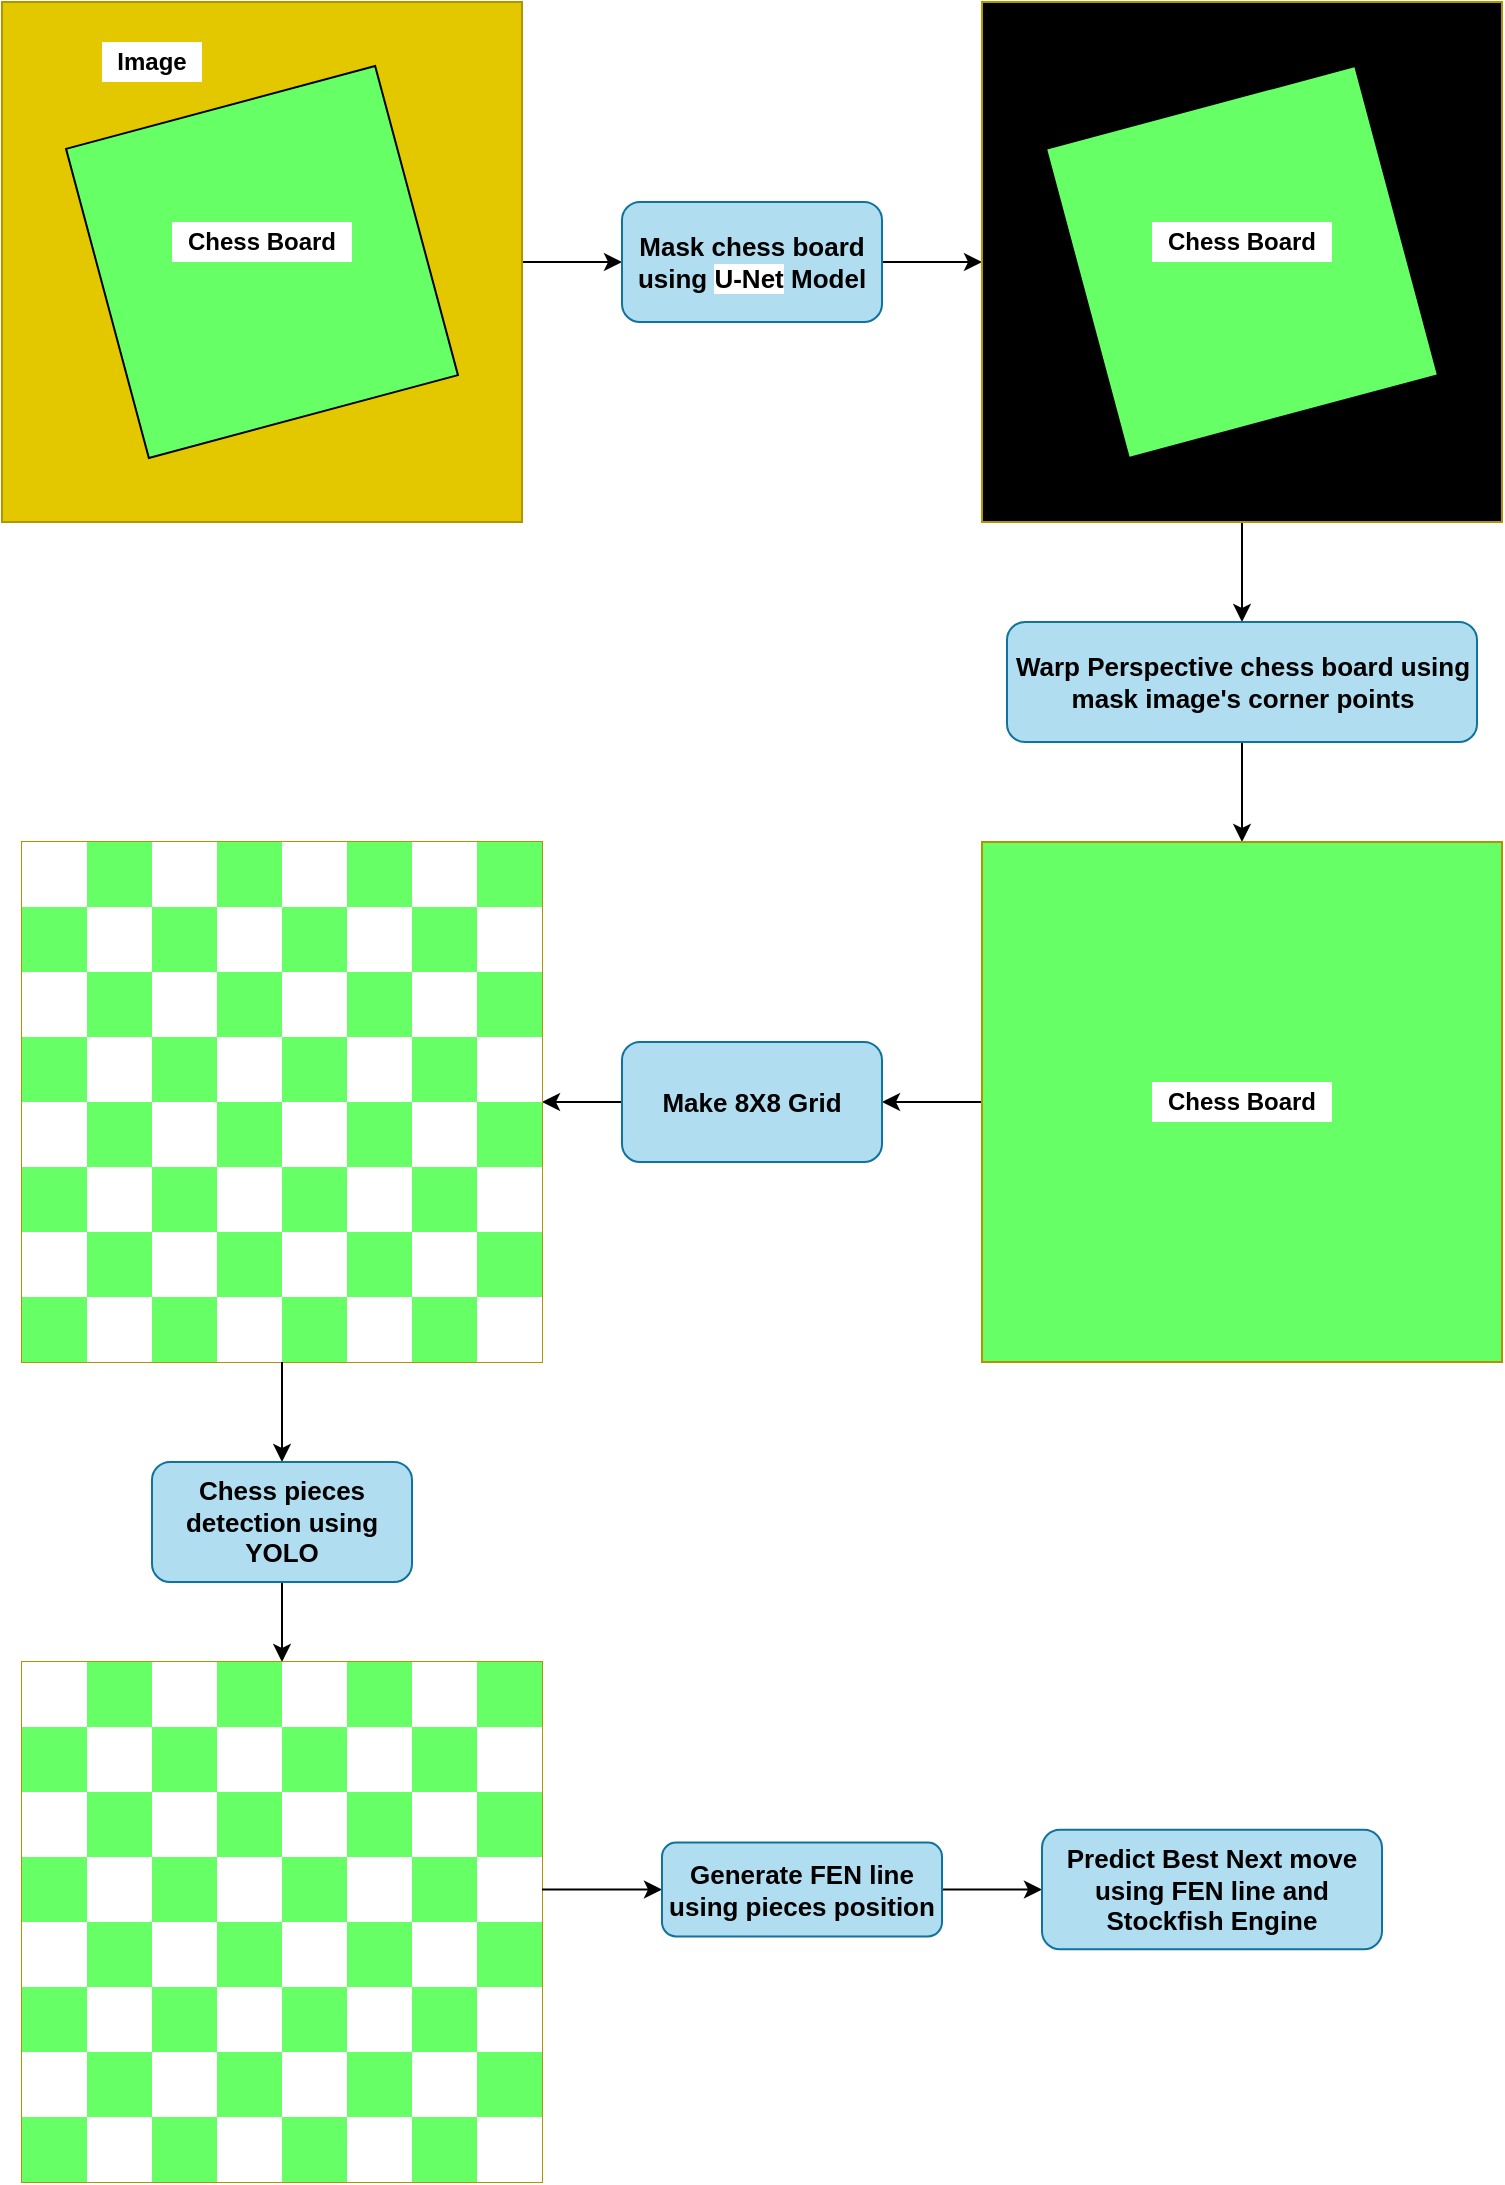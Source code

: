 <mxfile version="20.2.5" type="device"><diagram id="vQLHFHt6OvXOTMiEfM_Q" name="Page-1"><mxGraphModel dx="946" dy="1651" grid="1" gridSize="10" guides="1" tooltips="1" connect="1" arrows="1" fold="1" page="1" pageScale="1" pageWidth="827" pageHeight="1169" math="0" shadow="0"><root><mxCell id="0"/><mxCell id="1" parent="0"/><mxCell id="YW6d-PZxsv7HTU-mxucM-36" style="edgeStyle=orthogonalEdgeStyle;rounded=0;orthogonalLoop=1;jettySize=auto;html=1;exitX=1;exitY=0.5;exitDx=0;exitDy=0;entryX=0;entryY=0.5;entryDx=0;entryDy=0;" parent="1" source="YW6d-PZxsv7HTU-mxucM-2" target="YW6d-PZxsv7HTU-mxucM-35" edge="1"><mxGeometry relative="1" as="geometry"/></mxCell><mxCell id="YW6d-PZxsv7HTU-mxucM-2" value="" style="whiteSpace=wrap;html=1;aspect=fixed;fillColor=#e3c800;fontColor=#000000;strokeColor=#B09500;" parent="1" vertex="1"><mxGeometry x="130" y="-570" width="260" height="260" as="geometry"/></mxCell><mxCell id="YW6d-PZxsv7HTU-mxucM-32" value="" style="whiteSpace=wrap;html=1;aspect=fixed;rotation=-15;fillColor=#66FF66;" parent="1" vertex="1"><mxGeometry x="180" y="-520" width="160" height="160" as="geometry"/></mxCell><mxCell id="YW6d-PZxsv7HTU-mxucM-33" value="Image" style="text;html=1;strokeColor=none;fillColor=default;align=center;verticalAlign=middle;whiteSpace=wrap;rounded=0;fontStyle=1" parent="1" vertex="1"><mxGeometry x="180" y="-550" width="50" height="20" as="geometry"/></mxCell><mxCell id="YW6d-PZxsv7HTU-mxucM-34" value="Chess Board&lt;br&gt;" style="text;html=1;strokeColor=none;fillColor=default;align=center;verticalAlign=middle;whiteSpace=wrap;rounded=0;fontStyle=1" parent="1" vertex="1"><mxGeometry x="215" y="-460" width="90" height="20" as="geometry"/></mxCell><mxCell id="YW6d-PZxsv7HTU-mxucM-41" style="edgeStyle=orthogonalEdgeStyle;rounded=0;orthogonalLoop=1;jettySize=auto;html=1;exitX=1;exitY=0.5;exitDx=0;exitDy=0;entryX=0;entryY=0.5;entryDx=0;entryDy=0;fontSize=13;" parent="1" source="YW6d-PZxsv7HTU-mxucM-35" target="YW6d-PZxsv7HTU-mxucM-37" edge="1"><mxGeometry relative="1" as="geometry"/></mxCell><mxCell id="YW6d-PZxsv7HTU-mxucM-35" value="Mask chess board using &lt;span style=&quot;background-color: rgb(255, 255, 255);&quot;&gt;U-Net&lt;/span&gt; Model" style="rounded=1;whiteSpace=wrap;html=1;fillColor=#b1ddf0;strokeColor=#10739e;fontStyle=1;fontSize=13;" parent="1" vertex="1"><mxGeometry x="440" y="-470" width="130" height="60" as="geometry"/></mxCell><mxCell id="YW6d-PZxsv7HTU-mxucM-48" style="edgeStyle=orthogonalEdgeStyle;rounded=0;orthogonalLoop=1;jettySize=auto;html=1;exitX=0.5;exitY=1;exitDx=0;exitDy=0;entryX=0.5;entryY=0;entryDx=0;entryDy=0;fontSize=13;" parent="1" source="YW6d-PZxsv7HTU-mxucM-37" target="YW6d-PZxsv7HTU-mxucM-47" edge="1"><mxGeometry relative="1" as="geometry"/></mxCell><mxCell id="YW6d-PZxsv7HTU-mxucM-37" value="" style="whiteSpace=wrap;html=1;aspect=fixed;fillColor=#000000;fontColor=#000000;strokeColor=#B09500;" parent="1" vertex="1"><mxGeometry x="620" y="-570" width="260" height="260" as="geometry"/></mxCell><mxCell id="YW6d-PZxsv7HTU-mxucM-38" value="" style="whiteSpace=wrap;html=1;aspect=fixed;rotation=-15;fillColor=#66FF66;" parent="1" vertex="1"><mxGeometry x="670" y="-520" width="160" height="160" as="geometry"/></mxCell><mxCell id="YW6d-PZxsv7HTU-mxucM-40" value="Chess Board&lt;br&gt;" style="text;html=1;strokeColor=none;fillColor=default;align=center;verticalAlign=middle;whiteSpace=wrap;rounded=0;fontStyle=1" parent="1" vertex="1"><mxGeometry x="705" y="-460" width="90" height="20" as="geometry"/></mxCell><mxCell id="YW6d-PZxsv7HTU-mxucM-50" style="edgeStyle=orthogonalEdgeStyle;rounded=0;orthogonalLoop=1;jettySize=auto;html=1;exitX=0.5;exitY=1;exitDx=0;exitDy=0;entryX=0.5;entryY=0;entryDx=0;entryDy=0;fontSize=13;" parent="1" source="YW6d-PZxsv7HTU-mxucM-47" target="YW6d-PZxsv7HTU-mxucM-49" edge="1"><mxGeometry relative="1" as="geometry"/></mxCell><mxCell id="YW6d-PZxsv7HTU-mxucM-47" value="Warp Perspective chess board using mask image's corner points" style="rounded=1;whiteSpace=wrap;html=1;fillColor=#b1ddf0;strokeColor=#10739e;fontStyle=1;fontSize=13;" parent="1" vertex="1"><mxGeometry x="632.5" y="-260" width="235" height="60" as="geometry"/></mxCell><mxCell id="YW6d-PZxsv7HTU-mxucM-54" style="edgeStyle=orthogonalEdgeStyle;rounded=0;orthogonalLoop=1;jettySize=auto;html=1;exitX=0;exitY=0.5;exitDx=0;exitDy=0;entryX=1;entryY=0.5;entryDx=0;entryDy=0;fontSize=13;" parent="1" source="YW6d-PZxsv7HTU-mxucM-49" target="YW6d-PZxsv7HTU-mxucM-53" edge="1"><mxGeometry relative="1" as="geometry"/></mxCell><mxCell id="YW6d-PZxsv7HTU-mxucM-49" value="" style="whiteSpace=wrap;html=1;aspect=fixed;fillColor=#66FF66;fontColor=#000000;strokeColor=#B09500;" parent="1" vertex="1"><mxGeometry x="620" y="-150" width="260" height="260" as="geometry"/></mxCell><mxCell id="YW6d-PZxsv7HTU-mxucM-51" value="Chess Board&lt;br&gt;" style="text;html=1;strokeColor=none;fillColor=default;align=center;verticalAlign=middle;whiteSpace=wrap;rounded=0;fontStyle=1" parent="1" vertex="1"><mxGeometry x="705" y="-30" width="90" height="20" as="geometry"/></mxCell><mxCell id="YW6d-PZxsv7HTU-mxucM-57" style="edgeStyle=orthogonalEdgeStyle;rounded=0;orthogonalLoop=1;jettySize=auto;html=1;exitX=0;exitY=0.5;exitDx=0;exitDy=0;fontSize=13;" parent="1" source="YW6d-PZxsv7HTU-mxucM-53" target="YW6d-PZxsv7HTU-mxucM-55" edge="1"><mxGeometry relative="1" as="geometry"/></mxCell><mxCell id="YW6d-PZxsv7HTU-mxucM-53" value="Make 8X8 Grid" style="rounded=1;whiteSpace=wrap;html=1;fillColor=#b1ddf0;strokeColor=#10739e;fontStyle=1;fontSize=13;" parent="1" vertex="1"><mxGeometry x="440" y="-50" width="130" height="60" as="geometry"/></mxCell><mxCell id="YW6d-PZxsv7HTU-mxucM-55" value="" style="whiteSpace=wrap;html=1;aspect=fixed;fillColor=#66FF66;fontColor=#000000;strokeColor=#B09500;" parent="1" vertex="1"><mxGeometry x="140" y="-150" width="260" height="260" as="geometry"/></mxCell><mxCell id="YW6d-PZxsv7HTU-mxucM-64" value="" style="whiteSpace=wrap;html=1;aspect=fixed;fillColor=#FFFFFF;fontColor=#000000;strokeColor=none;" parent="1" vertex="1"><mxGeometry x="140" y="-150" width="32.5" height="32.5" as="geometry"/></mxCell><mxCell id="YW6d-PZxsv7HTU-mxucM-65" value="" style="whiteSpace=wrap;html=1;aspect=fixed;fillColor=#66FF66;fontColor=#000000;strokeColor=none;" parent="1" vertex="1"><mxGeometry x="172.5" y="-150" width="32.5" height="32.5" as="geometry"/></mxCell><mxCell id="YW6d-PZxsv7HTU-mxucM-66" value="" style="whiteSpace=wrap;html=1;aspect=fixed;fillColor=#FFFFFF;fontColor=#000000;strokeColor=none;" parent="1" vertex="1"><mxGeometry x="205" y="-150" width="32.5" height="32.5" as="geometry"/></mxCell><mxCell id="YW6d-PZxsv7HTU-mxucM-67" value="" style="whiteSpace=wrap;html=1;aspect=fixed;fillColor=#FFFFFF;fontColor=#000000;strokeColor=none;" parent="1" vertex="1"><mxGeometry x="270" y="-150" width="32.5" height="32.5" as="geometry"/></mxCell><mxCell id="YW6d-PZxsv7HTU-mxucM-68" value="" style="whiteSpace=wrap;html=1;aspect=fixed;fillColor=#66FF66;fontColor=#000000;strokeColor=none;" parent="1" vertex="1"><mxGeometry x="237.5" y="-150" width="32.5" height="32.5" as="geometry"/></mxCell><mxCell id="YW6d-PZxsv7HTU-mxucM-69" value="" style="whiteSpace=wrap;html=1;aspect=fixed;fillColor=#66FF66;fontColor=#000000;strokeColor=none;" parent="1" vertex="1"><mxGeometry x="302.5" y="-150" width="32.5" height="32.5" as="geometry"/></mxCell><mxCell id="YW6d-PZxsv7HTU-mxucM-70" value="" style="whiteSpace=wrap;html=1;aspect=fixed;fillColor=#FFFFFF;fontColor=#000000;strokeColor=none;" parent="1" vertex="1"><mxGeometry x="335" y="-150" width="32.5" height="32.5" as="geometry"/></mxCell><mxCell id="YW6d-PZxsv7HTU-mxucM-71" value="" style="whiteSpace=wrap;html=1;aspect=fixed;fillColor=#66FF66;fontColor=#000000;strokeColor=none;" parent="1" vertex="1"><mxGeometry x="367.5" y="-150" width="32.5" height="32.5" as="geometry"/></mxCell><mxCell id="YW6d-PZxsv7HTU-mxucM-136" value="" style="whiteSpace=wrap;html=1;aspect=fixed;fillColor=#66FF66;fontColor=#000000;strokeColor=none;" parent="1" vertex="1"><mxGeometry x="140" y="-117.5" width="32.5" height="32.5" as="geometry"/></mxCell><mxCell id="YW6d-PZxsv7HTU-mxucM-137" value="" style="whiteSpace=wrap;html=1;aspect=fixed;fillColor=#FFFFFF;fontColor=#000000;strokeColor=none;" parent="1" vertex="1"><mxGeometry x="172.5" y="-117.5" width="32.5" height="32.5" as="geometry"/></mxCell><mxCell id="YW6d-PZxsv7HTU-mxucM-138" value="" style="whiteSpace=wrap;html=1;aspect=fixed;fillColor=#66FF66;fontColor=#000000;strokeColor=none;" parent="1" vertex="1"><mxGeometry x="205" y="-117.5" width="32.5" height="32.5" as="geometry"/></mxCell><mxCell id="YW6d-PZxsv7HTU-mxucM-139" value="" style="whiteSpace=wrap;html=1;aspect=fixed;fillColor=#66FF66;fontColor=#000000;strokeColor=none;" parent="1" vertex="1"><mxGeometry x="270" y="-117.5" width="32.5" height="32.5" as="geometry"/></mxCell><mxCell id="YW6d-PZxsv7HTU-mxucM-140" value="" style="whiteSpace=wrap;html=1;aspect=fixed;fillColor=#FFFFFF;fontColor=#000000;strokeColor=none;" parent="1" vertex="1"><mxGeometry x="237.5" y="-117.5" width="32.5" height="32.5" as="geometry"/></mxCell><mxCell id="YW6d-PZxsv7HTU-mxucM-141" value="" style="whiteSpace=wrap;html=1;aspect=fixed;fillColor=#FFFFFF;fontColor=#000000;strokeColor=none;" parent="1" vertex="1"><mxGeometry x="302.5" y="-117.5" width="32.5" height="32.5" as="geometry"/></mxCell><mxCell id="YW6d-PZxsv7HTU-mxucM-142" value="" style="whiteSpace=wrap;html=1;aspect=fixed;fillColor=#66FF66;fontColor=#000000;strokeColor=none;" parent="1" vertex="1"><mxGeometry x="335" y="-117.5" width="32.5" height="32.5" as="geometry"/></mxCell><mxCell id="YW6d-PZxsv7HTU-mxucM-143" value="" style="whiteSpace=wrap;html=1;aspect=fixed;fillColor=#FFFFFF;fontColor=#000000;strokeColor=none;" parent="1" vertex="1"><mxGeometry x="367.5" y="-117.5" width="32.5" height="32.5" as="geometry"/></mxCell><mxCell id="YW6d-PZxsv7HTU-mxucM-144" value="" style="whiteSpace=wrap;html=1;aspect=fixed;fillColor=#FFFFFF;fontColor=#000000;strokeColor=none;" parent="1" vertex="1"><mxGeometry x="140" y="-85" width="32.5" height="32.5" as="geometry"/></mxCell><mxCell id="YW6d-PZxsv7HTU-mxucM-145" value="" style="whiteSpace=wrap;html=1;aspect=fixed;fillColor=#66FF66;fontColor=#000000;strokeColor=none;" parent="1" vertex="1"><mxGeometry x="172.5" y="-85" width="32.5" height="32.5" as="geometry"/></mxCell><mxCell id="YW6d-PZxsv7HTU-mxucM-146" value="" style="whiteSpace=wrap;html=1;aspect=fixed;fillColor=#FFFFFF;fontColor=#000000;strokeColor=none;" parent="1" vertex="1"><mxGeometry x="205" y="-85" width="32.5" height="32.5" as="geometry"/></mxCell><mxCell id="YW6d-PZxsv7HTU-mxucM-147" value="" style="whiteSpace=wrap;html=1;aspect=fixed;fillColor=#FFFFFF;fontColor=#000000;strokeColor=none;" parent="1" vertex="1"><mxGeometry x="270" y="-85" width="32.5" height="32.5" as="geometry"/></mxCell><mxCell id="YW6d-PZxsv7HTU-mxucM-148" value="" style="whiteSpace=wrap;html=1;aspect=fixed;fillColor=#66FF66;fontColor=#000000;strokeColor=none;" parent="1" vertex="1"><mxGeometry x="237.5" y="-85" width="32.5" height="32.5" as="geometry"/></mxCell><mxCell id="YW6d-PZxsv7HTU-mxucM-149" value="" style="whiteSpace=wrap;html=1;aspect=fixed;fillColor=#66FF66;fontColor=#000000;strokeColor=none;" parent="1" vertex="1"><mxGeometry x="302.5" y="-85" width="32.5" height="32.5" as="geometry"/></mxCell><mxCell id="YW6d-PZxsv7HTU-mxucM-150" value="" style="whiteSpace=wrap;html=1;aspect=fixed;fillColor=#FFFFFF;fontColor=#000000;strokeColor=none;" parent="1" vertex="1"><mxGeometry x="335" y="-85" width="32.5" height="32.5" as="geometry"/></mxCell><mxCell id="YW6d-PZxsv7HTU-mxucM-151" value="" style="whiteSpace=wrap;html=1;aspect=fixed;fillColor=#66FF66;fontColor=#000000;strokeColor=none;" parent="1" vertex="1"><mxGeometry x="367.5" y="-85" width="32.5" height="32.5" as="geometry"/></mxCell><mxCell id="YW6d-PZxsv7HTU-mxucM-152" value="" style="whiteSpace=wrap;html=1;aspect=fixed;fillColor=#66FF66;fontColor=#000000;strokeColor=none;" parent="1" vertex="1"><mxGeometry x="140" y="-52.5" width="32.5" height="32.5" as="geometry"/></mxCell><mxCell id="YW6d-PZxsv7HTU-mxucM-153" value="" style="whiteSpace=wrap;html=1;aspect=fixed;fillColor=#FFFFFF;fontColor=#000000;strokeColor=none;" parent="1" vertex="1"><mxGeometry x="172.5" y="-52.5" width="32.5" height="32.5" as="geometry"/></mxCell><mxCell id="YW6d-PZxsv7HTU-mxucM-154" value="" style="whiteSpace=wrap;html=1;aspect=fixed;fillColor=#66FF66;fontColor=#000000;strokeColor=none;" parent="1" vertex="1"><mxGeometry x="205" y="-52.5" width="32.5" height="32.5" as="geometry"/></mxCell><mxCell id="YW6d-PZxsv7HTU-mxucM-155" value="" style="whiteSpace=wrap;html=1;aspect=fixed;fillColor=#66FF66;fontColor=#000000;strokeColor=none;" parent="1" vertex="1"><mxGeometry x="270" y="-52.5" width="32.5" height="32.5" as="geometry"/></mxCell><mxCell id="YW6d-PZxsv7HTU-mxucM-156" value="" style="whiteSpace=wrap;html=1;aspect=fixed;fillColor=#FFFFFF;fontColor=#000000;strokeColor=none;" parent="1" vertex="1"><mxGeometry x="237.5" y="-52.5" width="32.5" height="32.5" as="geometry"/></mxCell><mxCell id="YW6d-PZxsv7HTU-mxucM-157" value="" style="whiteSpace=wrap;html=1;aspect=fixed;fillColor=#FFFFFF;fontColor=#000000;strokeColor=none;" parent="1" vertex="1"><mxGeometry x="302.5" y="-52.5" width="32.5" height="32.5" as="geometry"/></mxCell><mxCell id="YW6d-PZxsv7HTU-mxucM-158" value="" style="whiteSpace=wrap;html=1;aspect=fixed;fillColor=#66FF66;fontColor=#000000;strokeColor=none;" parent="1" vertex="1"><mxGeometry x="335" y="-52.5" width="32.5" height="32.5" as="geometry"/></mxCell><mxCell id="YW6d-PZxsv7HTU-mxucM-159" value="" style="whiteSpace=wrap;html=1;aspect=fixed;fillColor=#FFFFFF;fontColor=#000000;strokeColor=none;" parent="1" vertex="1"><mxGeometry x="367.5" y="-52.5" width="32.5" height="32.5" as="geometry"/></mxCell><mxCell id="YW6d-PZxsv7HTU-mxucM-160" value="" style="whiteSpace=wrap;html=1;aspect=fixed;fillColor=#FFFFFF;fontColor=#000000;strokeColor=none;" parent="1" vertex="1"><mxGeometry x="140" y="-20" width="32.5" height="32.5" as="geometry"/></mxCell><mxCell id="YW6d-PZxsv7HTU-mxucM-161" value="" style="whiteSpace=wrap;html=1;aspect=fixed;fillColor=#66FF66;fontColor=#000000;strokeColor=none;" parent="1" vertex="1"><mxGeometry x="172.5" y="-20" width="32.5" height="32.5" as="geometry"/></mxCell><mxCell id="YW6d-PZxsv7HTU-mxucM-162" value="" style="whiteSpace=wrap;html=1;aspect=fixed;fillColor=#FFFFFF;fontColor=#000000;strokeColor=none;" parent="1" vertex="1"><mxGeometry x="205" y="-20" width="32.5" height="32.5" as="geometry"/></mxCell><mxCell id="YW6d-PZxsv7HTU-mxucM-163" value="" style="whiteSpace=wrap;html=1;aspect=fixed;fillColor=#FFFFFF;fontColor=#000000;strokeColor=none;" parent="1" vertex="1"><mxGeometry x="270" y="-20" width="32.5" height="32.5" as="geometry"/></mxCell><mxCell id="YW6d-PZxsv7HTU-mxucM-164" value="" style="whiteSpace=wrap;html=1;aspect=fixed;fillColor=#66FF66;fontColor=#000000;strokeColor=none;" parent="1" vertex="1"><mxGeometry x="237.5" y="-20" width="32.5" height="32.5" as="geometry"/></mxCell><mxCell id="YW6d-PZxsv7HTU-mxucM-165" value="" style="whiteSpace=wrap;html=1;aspect=fixed;fillColor=#66FF66;fontColor=#000000;strokeColor=none;" parent="1" vertex="1"><mxGeometry x="302.5" y="-20" width="32.5" height="32.5" as="geometry"/></mxCell><mxCell id="YW6d-PZxsv7HTU-mxucM-166" value="" style="whiteSpace=wrap;html=1;aspect=fixed;fillColor=#FFFFFF;fontColor=#000000;strokeColor=none;" parent="1" vertex="1"><mxGeometry x="335" y="-20" width="32.5" height="32.5" as="geometry"/></mxCell><mxCell id="YW6d-PZxsv7HTU-mxucM-167" value="" style="whiteSpace=wrap;html=1;aspect=fixed;fillColor=#66FF66;fontColor=#000000;strokeColor=none;" parent="1" vertex="1"><mxGeometry x="367.5" y="-20" width="32.5" height="32.5" as="geometry"/></mxCell><mxCell id="YW6d-PZxsv7HTU-mxucM-168" value="" style="whiteSpace=wrap;html=1;aspect=fixed;fillColor=#66FF66;fontColor=#000000;strokeColor=none;" parent="1" vertex="1"><mxGeometry x="140" y="12.5" width="32.5" height="32.5" as="geometry"/></mxCell><mxCell id="YW6d-PZxsv7HTU-mxucM-169" value="" style="whiteSpace=wrap;html=1;aspect=fixed;fillColor=#FFFFFF;fontColor=#000000;strokeColor=none;" parent="1" vertex="1"><mxGeometry x="172.5" y="12.5" width="32.5" height="32.5" as="geometry"/></mxCell><mxCell id="YW6d-PZxsv7HTU-mxucM-170" value="" style="whiteSpace=wrap;html=1;aspect=fixed;fillColor=#66FF66;fontColor=#000000;strokeColor=none;" parent="1" vertex="1"><mxGeometry x="205" y="12.5" width="32.5" height="32.5" as="geometry"/></mxCell><mxCell id="YW6d-PZxsv7HTU-mxucM-171" value="" style="whiteSpace=wrap;html=1;aspect=fixed;fillColor=#66FF66;fontColor=#000000;strokeColor=none;" parent="1" vertex="1"><mxGeometry x="270" y="12.5" width="32.5" height="32.5" as="geometry"/></mxCell><mxCell id="YW6d-PZxsv7HTU-mxucM-172" value="" style="whiteSpace=wrap;html=1;aspect=fixed;fillColor=#FFFFFF;fontColor=#000000;strokeColor=none;" parent="1" vertex="1"><mxGeometry x="237.5" y="12.5" width="32.5" height="32.5" as="geometry"/></mxCell><mxCell id="YW6d-PZxsv7HTU-mxucM-173" value="" style="whiteSpace=wrap;html=1;aspect=fixed;fillColor=#FFFFFF;fontColor=#000000;strokeColor=none;" parent="1" vertex="1"><mxGeometry x="302.5" y="12.5" width="32.5" height="32.5" as="geometry"/></mxCell><mxCell id="YW6d-PZxsv7HTU-mxucM-174" value="" style="whiteSpace=wrap;html=1;aspect=fixed;fillColor=#66FF66;fontColor=#000000;strokeColor=none;" parent="1" vertex="1"><mxGeometry x="335" y="12.5" width="32.5" height="32.5" as="geometry"/></mxCell><mxCell id="YW6d-PZxsv7HTU-mxucM-175" value="" style="whiteSpace=wrap;html=1;aspect=fixed;fillColor=#FFFFFF;fontColor=#000000;strokeColor=none;" parent="1" vertex="1"><mxGeometry x="367.5" y="12.5" width="32.5" height="32.5" as="geometry"/></mxCell><mxCell id="YW6d-PZxsv7HTU-mxucM-176" value="" style="whiteSpace=wrap;html=1;aspect=fixed;fillColor=#FFFFFF;fontColor=#000000;strokeColor=none;" parent="1" vertex="1"><mxGeometry x="140" y="45" width="32.5" height="32.5" as="geometry"/></mxCell><mxCell id="YW6d-PZxsv7HTU-mxucM-177" value="" style="whiteSpace=wrap;html=1;aspect=fixed;fillColor=#66FF66;fontColor=#000000;strokeColor=none;" parent="1" vertex="1"><mxGeometry x="172.5" y="45" width="32.5" height="32.5" as="geometry"/></mxCell><mxCell id="YW6d-PZxsv7HTU-mxucM-178" value="" style="whiteSpace=wrap;html=1;aspect=fixed;fillColor=#FFFFFF;fontColor=#000000;strokeColor=none;" parent="1" vertex="1"><mxGeometry x="205" y="45" width="32.5" height="32.5" as="geometry"/></mxCell><mxCell id="YW6d-PZxsv7HTU-mxucM-179" value="" style="whiteSpace=wrap;html=1;aspect=fixed;fillColor=#FFFFFF;fontColor=#000000;strokeColor=none;" parent="1" vertex="1"><mxGeometry x="270" y="45" width="32.5" height="32.5" as="geometry"/></mxCell><mxCell id="YW6d-PZxsv7HTU-mxucM-180" value="" style="whiteSpace=wrap;html=1;aspect=fixed;fillColor=#66FF66;fontColor=#000000;strokeColor=none;" parent="1" vertex="1"><mxGeometry x="237.5" y="45" width="32.5" height="32.5" as="geometry"/></mxCell><mxCell id="YW6d-PZxsv7HTU-mxucM-181" value="" style="whiteSpace=wrap;html=1;aspect=fixed;fillColor=#66FF66;fontColor=#000000;strokeColor=none;" parent="1" vertex="1"><mxGeometry x="302.5" y="45" width="32.5" height="32.5" as="geometry"/></mxCell><mxCell id="YW6d-PZxsv7HTU-mxucM-182" value="" style="whiteSpace=wrap;html=1;aspect=fixed;fillColor=#FFFFFF;fontColor=#000000;strokeColor=none;" parent="1" vertex="1"><mxGeometry x="335" y="45" width="32.5" height="32.5" as="geometry"/></mxCell><mxCell id="YW6d-PZxsv7HTU-mxucM-183" value="" style="whiteSpace=wrap;html=1;aspect=fixed;fillColor=#66FF66;fontColor=#000000;strokeColor=none;" parent="1" vertex="1"><mxGeometry x="367.5" y="45" width="32.5" height="32.5" as="geometry"/></mxCell><mxCell id="YW6d-PZxsv7HTU-mxucM-184" value="" style="whiteSpace=wrap;html=1;aspect=fixed;fillColor=#66FF66;fontColor=#000000;strokeColor=none;" parent="1" vertex="1"><mxGeometry x="140" y="77.5" width="32.5" height="32.5" as="geometry"/></mxCell><mxCell id="YW6d-PZxsv7HTU-mxucM-185" value="" style="whiteSpace=wrap;html=1;aspect=fixed;fillColor=#FFFFFF;fontColor=#000000;strokeColor=none;" parent="1" vertex="1"><mxGeometry x="172.5" y="77.5" width="32.5" height="32.5" as="geometry"/></mxCell><mxCell id="YW6d-PZxsv7HTU-mxucM-186" value="" style="whiteSpace=wrap;html=1;aspect=fixed;fillColor=#66FF66;fontColor=#000000;strokeColor=none;" parent="1" vertex="1"><mxGeometry x="205" y="77.5" width="32.5" height="32.5" as="geometry"/></mxCell><mxCell id="YW6d-PZxsv7HTU-mxucM-187" value="" style="whiteSpace=wrap;html=1;aspect=fixed;fillColor=#66FF66;fontColor=#000000;strokeColor=none;" parent="1" vertex="1"><mxGeometry x="270" y="77.5" width="32.5" height="32.5" as="geometry"/></mxCell><mxCell id="YW6d-PZxsv7HTU-mxucM-194" style="edgeStyle=orthogonalEdgeStyle;rounded=0;orthogonalLoop=1;jettySize=auto;html=1;exitX=1;exitY=1;exitDx=0;exitDy=0;entryX=0.5;entryY=0;entryDx=0;entryDy=0;fontSize=13;" parent="1" source="YW6d-PZxsv7HTU-mxucM-188" target="YW6d-PZxsv7HTU-mxucM-192" edge="1"><mxGeometry relative="1" as="geometry"/></mxCell><mxCell id="YW6d-PZxsv7HTU-mxucM-188" value="" style="whiteSpace=wrap;html=1;aspect=fixed;fillColor=#FFFFFF;fontColor=#000000;strokeColor=none;" parent="1" vertex="1"><mxGeometry x="237.5" y="77.5" width="32.5" height="32.5" as="geometry"/></mxCell><mxCell id="YW6d-PZxsv7HTU-mxucM-189" value="" style="whiteSpace=wrap;html=1;aspect=fixed;fillColor=#FFFFFF;fontColor=#000000;strokeColor=none;" parent="1" vertex="1"><mxGeometry x="302.5" y="77.5" width="32.5" height="32.5" as="geometry"/></mxCell><mxCell id="YW6d-PZxsv7HTU-mxucM-190" value="" style="whiteSpace=wrap;html=1;aspect=fixed;fillColor=#66FF66;fontColor=#000000;strokeColor=none;" parent="1" vertex="1"><mxGeometry x="335" y="77.5" width="32.5" height="32.5" as="geometry"/></mxCell><mxCell id="YW6d-PZxsv7HTU-mxucM-191" value="" style="whiteSpace=wrap;html=1;aspect=fixed;fillColor=#FFFFFF;fontColor=#000000;strokeColor=none;" parent="1" vertex="1"><mxGeometry x="367.5" y="77.5" width="32.5" height="32.5" as="geometry"/></mxCell><mxCell id="YW6d-PZxsv7HTU-mxucM-260" style="edgeStyle=orthogonalEdgeStyle;rounded=0;orthogonalLoop=1;jettySize=auto;html=1;exitX=0.5;exitY=1;exitDx=0;exitDy=0;entryX=1;entryY=0;entryDx=0;entryDy=0;fontSize=13;" parent="1" source="YW6d-PZxsv7HTU-mxucM-192" target="YW6d-PZxsv7HTU-mxucM-200" edge="1"><mxGeometry relative="1" as="geometry"/></mxCell><mxCell id="YW6d-PZxsv7HTU-mxucM-192" value="Chess pieces detection using YOLO" style="rounded=1;whiteSpace=wrap;html=1;fillColor=#b1ddf0;strokeColor=#10739e;fontStyle=1;fontSize=13;" parent="1" vertex="1"><mxGeometry x="205" y="160" width="130" height="60" as="geometry"/></mxCell><mxCell id="YW6d-PZxsv7HTU-mxucM-195" value="" style="whiteSpace=wrap;html=1;aspect=fixed;fillColor=#66FF66;fontColor=#000000;strokeColor=#B09500;" parent="1" vertex="1"><mxGeometry x="140" y="260" width="260" height="260" as="geometry"/></mxCell><mxCell id="YW6d-PZxsv7HTU-mxucM-196" value="" style="whiteSpace=wrap;html=1;aspect=fixed;fillColor=#FFFFFF;fontColor=#000000;strokeColor=none;" parent="1" vertex="1"><mxGeometry x="140" y="260" width="32.5" height="32.5" as="geometry"/></mxCell><mxCell id="YW6d-PZxsv7HTU-mxucM-197" value="" style="whiteSpace=wrap;html=1;aspect=fixed;fillColor=#66FF66;fontColor=#000000;strokeColor=none;" parent="1" vertex="1"><mxGeometry x="172.5" y="260" width="32.5" height="32.5" as="geometry"/></mxCell><mxCell id="YW6d-PZxsv7HTU-mxucM-198" value="" style="whiteSpace=wrap;html=1;aspect=fixed;fillColor=#FFFFFF;fontColor=#000000;strokeColor=none;" parent="1" vertex="1"><mxGeometry x="205" y="260" width="32.5" height="32.5" as="geometry"/></mxCell><mxCell id="YW6d-PZxsv7HTU-mxucM-199" value="" style="whiteSpace=wrap;html=1;aspect=fixed;fillColor=#FFFFFF;fontColor=#000000;strokeColor=none;" parent="1" vertex="1"><mxGeometry x="270" y="260" width="32.5" height="32.5" as="geometry"/></mxCell><mxCell id="YW6d-PZxsv7HTU-mxucM-200" value="" style="whiteSpace=wrap;html=1;aspect=fixed;fillColor=#66FF66;fontColor=#000000;strokeColor=none;" parent="1" vertex="1"><mxGeometry x="237.5" y="260" width="32.5" height="32.5" as="geometry"/></mxCell><mxCell id="YW6d-PZxsv7HTU-mxucM-201" value="" style="whiteSpace=wrap;html=1;aspect=fixed;fillColor=#66FF66;fontColor=#000000;strokeColor=none;" parent="1" vertex="1"><mxGeometry x="302.5" y="260" width="32.5" height="32.5" as="geometry"/></mxCell><mxCell id="YW6d-PZxsv7HTU-mxucM-202" value="" style="whiteSpace=wrap;html=1;aspect=fixed;fillColor=#FFFFFF;fontColor=#000000;strokeColor=none;" parent="1" vertex="1"><mxGeometry x="335" y="260" width="32.5" height="32.5" as="geometry"/></mxCell><mxCell id="YW6d-PZxsv7HTU-mxucM-203" value="" style="whiteSpace=wrap;html=1;aspect=fixed;fillColor=#66FF66;fontColor=#000000;strokeColor=none;" parent="1" vertex="1"><mxGeometry x="367.5" y="260" width="32.5" height="32.5" as="geometry"/></mxCell><mxCell id="YW6d-PZxsv7HTU-mxucM-204" value="" style="whiteSpace=wrap;html=1;aspect=fixed;fillColor=#66FF66;fontColor=#000000;strokeColor=none;" parent="1" vertex="1"><mxGeometry x="140" y="292.5" width="32.5" height="32.5" as="geometry"/></mxCell><mxCell id="YW6d-PZxsv7HTU-mxucM-205" value="" style="whiteSpace=wrap;html=1;aspect=fixed;fillColor=#FFFFFF;fontColor=#000000;strokeColor=none;" parent="1" vertex="1"><mxGeometry x="172.5" y="292.5" width="32.5" height="32.5" as="geometry"/></mxCell><mxCell id="YW6d-PZxsv7HTU-mxucM-206" value="" style="whiteSpace=wrap;html=1;aspect=fixed;fillColor=#66FF66;fontColor=#000000;strokeColor=none;" parent="1" vertex="1"><mxGeometry x="205" y="292.5" width="32.5" height="32.5" as="geometry"/></mxCell><mxCell id="YW6d-PZxsv7HTU-mxucM-207" value="" style="whiteSpace=wrap;html=1;aspect=fixed;fillColor=#66FF66;fontColor=#000000;strokeColor=none;" parent="1" vertex="1"><mxGeometry x="270" y="292.5" width="32.5" height="32.5" as="geometry"/></mxCell><mxCell id="YW6d-PZxsv7HTU-mxucM-208" value="" style="whiteSpace=wrap;html=1;aspect=fixed;fillColor=#FFFFFF;fontColor=#000000;strokeColor=none;" parent="1" vertex="1"><mxGeometry x="237.5" y="292.5" width="32.5" height="32.5" as="geometry"/></mxCell><mxCell id="YW6d-PZxsv7HTU-mxucM-209" value="" style="whiteSpace=wrap;html=1;aspect=fixed;fillColor=#FFFFFF;fontColor=#000000;strokeColor=none;" parent="1" vertex="1"><mxGeometry x="302.5" y="292.5" width="32.5" height="32.5" as="geometry"/></mxCell><mxCell id="YW6d-PZxsv7HTU-mxucM-210" value="" style="whiteSpace=wrap;html=1;aspect=fixed;fillColor=#66FF66;fontColor=#000000;strokeColor=none;" parent="1" vertex="1"><mxGeometry x="335" y="292.5" width="32.5" height="32.5" as="geometry"/></mxCell><mxCell id="YW6d-PZxsv7HTU-mxucM-211" value="" style="whiteSpace=wrap;html=1;aspect=fixed;fillColor=#FFFFFF;fontColor=#000000;strokeColor=none;" parent="1" vertex="1"><mxGeometry x="367.5" y="292.5" width="32.5" height="32.5" as="geometry"/></mxCell><mxCell id="YW6d-PZxsv7HTU-mxucM-212" value="" style="whiteSpace=wrap;html=1;aspect=fixed;fillColor=#FFFFFF;fontColor=#000000;strokeColor=none;" parent="1" vertex="1"><mxGeometry x="140" y="325" width="32.5" height="32.5" as="geometry"/></mxCell><mxCell id="YW6d-PZxsv7HTU-mxucM-213" value="" style="whiteSpace=wrap;html=1;aspect=fixed;fillColor=#66FF66;fontColor=#000000;strokeColor=none;" parent="1" vertex="1"><mxGeometry x="172.5" y="325" width="32.5" height="32.5" as="geometry"/></mxCell><mxCell id="YW6d-PZxsv7HTU-mxucM-214" value="" style="whiteSpace=wrap;html=1;aspect=fixed;fillColor=#FFFFFF;fontColor=#000000;strokeColor=none;" parent="1" vertex="1"><mxGeometry x="205" y="325" width="32.5" height="32.5" as="geometry"/></mxCell><mxCell id="YW6d-PZxsv7HTU-mxucM-215" value="" style="whiteSpace=wrap;html=1;aspect=fixed;fillColor=#FFFFFF;fontColor=#000000;strokeColor=none;" parent="1" vertex="1"><mxGeometry x="270" y="325" width="32.5" height="32.5" as="geometry"/></mxCell><mxCell id="YW6d-PZxsv7HTU-mxucM-216" value="" style="whiteSpace=wrap;html=1;aspect=fixed;fillColor=#66FF66;fontColor=#000000;strokeColor=none;" parent="1" vertex="1"><mxGeometry x="237.5" y="325" width="32.5" height="32.5" as="geometry"/></mxCell><mxCell id="YW6d-PZxsv7HTU-mxucM-217" value="" style="whiteSpace=wrap;html=1;aspect=fixed;fillColor=#66FF66;fontColor=#000000;strokeColor=none;" parent="1" vertex="1"><mxGeometry x="302.5" y="325" width="32.5" height="32.5" as="geometry"/></mxCell><mxCell id="YW6d-PZxsv7HTU-mxucM-218" value="" style="whiteSpace=wrap;html=1;aspect=fixed;fillColor=#FFFFFF;fontColor=#000000;strokeColor=none;" parent="1" vertex="1"><mxGeometry x="335" y="325" width="32.5" height="32.5" as="geometry"/></mxCell><mxCell id="YW6d-PZxsv7HTU-mxucM-219" value="" style="whiteSpace=wrap;html=1;aspect=fixed;fillColor=#66FF66;fontColor=#000000;strokeColor=none;" parent="1" vertex="1"><mxGeometry x="367.5" y="325" width="32.5" height="32.5" as="geometry"/></mxCell><mxCell id="YW6d-PZxsv7HTU-mxucM-220" value="" style="whiteSpace=wrap;html=1;aspect=fixed;fillColor=#66FF66;fontColor=#000000;strokeColor=none;" parent="1" vertex="1"><mxGeometry x="140" y="357.5" width="32.5" height="32.5" as="geometry"/></mxCell><mxCell id="YW6d-PZxsv7HTU-mxucM-221" value="" style="whiteSpace=wrap;html=1;aspect=fixed;fillColor=#FFFFFF;fontColor=#000000;strokeColor=none;" parent="1" vertex="1"><mxGeometry x="172.5" y="357.5" width="32.5" height="32.5" as="geometry"/></mxCell><mxCell id="YW6d-PZxsv7HTU-mxucM-222" value="" style="whiteSpace=wrap;html=1;aspect=fixed;fillColor=#66FF66;fontColor=#000000;strokeColor=none;" parent="1" vertex="1"><mxGeometry x="205" y="357.5" width="32.5" height="32.5" as="geometry"/></mxCell><mxCell id="YW6d-PZxsv7HTU-mxucM-223" value="" style="whiteSpace=wrap;html=1;aspect=fixed;fillColor=#66FF66;fontColor=#000000;strokeColor=none;" parent="1" vertex="1"><mxGeometry x="270" y="357.5" width="32.5" height="32.5" as="geometry"/></mxCell><mxCell id="YW6d-PZxsv7HTU-mxucM-224" value="" style="whiteSpace=wrap;html=1;aspect=fixed;fillColor=#FFFFFF;fontColor=#000000;strokeColor=none;" parent="1" vertex="1"><mxGeometry x="237.5" y="357.5" width="32.5" height="32.5" as="geometry"/></mxCell><mxCell id="YW6d-PZxsv7HTU-mxucM-225" value="" style="whiteSpace=wrap;html=1;aspect=fixed;fillColor=#FFFFFF;fontColor=#000000;strokeColor=none;" parent="1" vertex="1"><mxGeometry x="302.5" y="357.5" width="32.5" height="32.5" as="geometry"/></mxCell><mxCell id="YW6d-PZxsv7HTU-mxucM-226" value="" style="whiteSpace=wrap;html=1;aspect=fixed;fillColor=#66FF66;fontColor=#000000;strokeColor=none;" parent="1" vertex="1"><mxGeometry x="335" y="357.5" width="32.5" height="32.5" as="geometry"/></mxCell><mxCell id="YW6d-PZxsv7HTU-mxucM-304" style="edgeStyle=orthogonalEdgeStyle;rounded=0;orthogonalLoop=1;jettySize=auto;html=1;exitX=1;exitY=0.5;exitDx=0;exitDy=0;entryX=0;entryY=0.5;entryDx=0;entryDy=0;fontSize=13;fontColor=#FFFFFF;" parent="1" source="YW6d-PZxsv7HTU-mxucM-227" target="YW6d-PZxsv7HTU-mxucM-296" edge="1"><mxGeometry relative="1" as="geometry"/></mxCell><mxCell id="YW6d-PZxsv7HTU-mxucM-227" value="" style="whiteSpace=wrap;html=1;aspect=fixed;fillColor=#FFFFFF;fontColor=#000000;strokeColor=none;" parent="1" vertex="1"><mxGeometry x="367.5" y="357.5" width="32.5" height="32.5" as="geometry"/></mxCell><mxCell id="YW6d-PZxsv7HTU-mxucM-228" value="" style="whiteSpace=wrap;html=1;aspect=fixed;fillColor=#FFFFFF;fontColor=#000000;strokeColor=none;" parent="1" vertex="1"><mxGeometry x="140" y="390" width="32.5" height="32.5" as="geometry"/></mxCell><mxCell id="YW6d-PZxsv7HTU-mxucM-229" value="" style="whiteSpace=wrap;html=1;aspect=fixed;fillColor=#66FF66;fontColor=#000000;strokeColor=none;" parent="1" vertex="1"><mxGeometry x="172.5" y="390" width="32.5" height="32.5" as="geometry"/></mxCell><mxCell id="YW6d-PZxsv7HTU-mxucM-230" value="" style="whiteSpace=wrap;html=1;aspect=fixed;fillColor=#FFFFFF;fontColor=#000000;strokeColor=none;" parent="1" vertex="1"><mxGeometry x="205" y="390" width="32.5" height="32.5" as="geometry"/></mxCell><mxCell id="YW6d-PZxsv7HTU-mxucM-231" value="" style="whiteSpace=wrap;html=1;aspect=fixed;fillColor=#FFFFFF;fontColor=#000000;strokeColor=none;" parent="1" vertex="1"><mxGeometry x="270" y="390" width="32.5" height="32.5" as="geometry"/></mxCell><mxCell id="YW6d-PZxsv7HTU-mxucM-232" value="" style="whiteSpace=wrap;html=1;aspect=fixed;fillColor=#66FF66;fontColor=#000000;strokeColor=none;" parent="1" vertex="1"><mxGeometry x="237.5" y="390" width="32.5" height="32.5" as="geometry"/></mxCell><mxCell id="YW6d-PZxsv7HTU-mxucM-233" value="" style="whiteSpace=wrap;html=1;aspect=fixed;fillColor=#66FF66;fontColor=#000000;strokeColor=none;" parent="1" vertex="1"><mxGeometry x="302.5" y="390" width="32.5" height="32.5" as="geometry"/></mxCell><mxCell id="YW6d-PZxsv7HTU-mxucM-234" value="" style="whiteSpace=wrap;html=1;aspect=fixed;fillColor=#FFFFFF;fontColor=#000000;strokeColor=none;" parent="1" vertex="1"><mxGeometry x="335" y="390" width="32.5" height="32.5" as="geometry"/></mxCell><mxCell id="YW6d-PZxsv7HTU-mxucM-235" value="" style="whiteSpace=wrap;html=1;aspect=fixed;fillColor=#66FF66;fontColor=#000000;strokeColor=none;" parent="1" vertex="1"><mxGeometry x="367.5" y="390" width="32.5" height="32.5" as="geometry"/></mxCell><mxCell id="YW6d-PZxsv7HTU-mxucM-236" value="" style="whiteSpace=wrap;html=1;aspect=fixed;fillColor=#66FF66;fontColor=#000000;strokeColor=none;" parent="1" vertex="1"><mxGeometry x="140" y="422.5" width="32.5" height="32.5" as="geometry"/></mxCell><mxCell id="YW6d-PZxsv7HTU-mxucM-237" value="" style="whiteSpace=wrap;html=1;aspect=fixed;fillColor=#FFFFFF;fontColor=#000000;strokeColor=none;" parent="1" vertex="1"><mxGeometry x="172.5" y="422.5" width="32.5" height="32.5" as="geometry"/></mxCell><mxCell id="YW6d-PZxsv7HTU-mxucM-238" value="" style="whiteSpace=wrap;html=1;aspect=fixed;fillColor=#66FF66;fontColor=#000000;strokeColor=none;" parent="1" vertex="1"><mxGeometry x="205" y="422.5" width="32.5" height="32.5" as="geometry"/></mxCell><mxCell id="YW6d-PZxsv7HTU-mxucM-239" value="" style="whiteSpace=wrap;html=1;aspect=fixed;fillColor=#66FF66;fontColor=#000000;strokeColor=none;" parent="1" vertex="1"><mxGeometry x="270" y="422.5" width="32.5" height="32.5" as="geometry"/></mxCell><mxCell id="YW6d-PZxsv7HTU-mxucM-240" value="" style="whiteSpace=wrap;html=1;aspect=fixed;fillColor=#FFFFFF;fontColor=#000000;strokeColor=none;" parent="1" vertex="1"><mxGeometry x="237.5" y="422.5" width="32.5" height="32.5" as="geometry"/></mxCell><mxCell id="YW6d-PZxsv7HTU-mxucM-241" value="" style="whiteSpace=wrap;html=1;aspect=fixed;fillColor=#FFFFFF;fontColor=#000000;strokeColor=none;" parent="1" vertex="1"><mxGeometry x="302.5" y="422.5" width="32.5" height="32.5" as="geometry"/></mxCell><mxCell id="YW6d-PZxsv7HTU-mxucM-242" value="" style="whiteSpace=wrap;html=1;aspect=fixed;fillColor=#66FF66;fontColor=#000000;strokeColor=none;" parent="1" vertex="1"><mxGeometry x="335" y="422.5" width="32.5" height="32.5" as="geometry"/></mxCell><mxCell id="YW6d-PZxsv7HTU-mxucM-243" value="" style="whiteSpace=wrap;html=1;aspect=fixed;fillColor=#FFFFFF;fontColor=#000000;strokeColor=none;" parent="1" vertex="1"><mxGeometry x="367.5" y="422.5" width="32.5" height="32.5" as="geometry"/></mxCell><mxCell id="YW6d-PZxsv7HTU-mxucM-244" value="" style="whiteSpace=wrap;html=1;aspect=fixed;fillColor=#FFFFFF;fontColor=#000000;strokeColor=none;" parent="1" vertex="1"><mxGeometry x="140" y="455" width="32.5" height="32.5" as="geometry"/></mxCell><mxCell id="YW6d-PZxsv7HTU-mxucM-245" value="" style="whiteSpace=wrap;html=1;aspect=fixed;fillColor=#66FF66;fontColor=#000000;strokeColor=none;" parent="1" vertex="1"><mxGeometry x="172.5" y="455" width="32.5" height="32.5" as="geometry"/></mxCell><mxCell id="YW6d-PZxsv7HTU-mxucM-246" value="" style="whiteSpace=wrap;html=1;aspect=fixed;fillColor=#FFFFFF;fontColor=#000000;strokeColor=none;" parent="1" vertex="1"><mxGeometry x="205" y="455" width="32.5" height="32.5" as="geometry"/></mxCell><mxCell id="YW6d-PZxsv7HTU-mxucM-247" value="" style="whiteSpace=wrap;html=1;aspect=fixed;fillColor=#FFFFFF;fontColor=#000000;strokeColor=none;" parent="1" vertex="1"><mxGeometry x="270" y="455" width="32.5" height="32.5" as="geometry"/></mxCell><mxCell id="YW6d-PZxsv7HTU-mxucM-248" value="" style="whiteSpace=wrap;html=1;aspect=fixed;fillColor=#66FF66;fontColor=#000000;strokeColor=none;" parent="1" vertex="1"><mxGeometry x="237.5" y="455" width="32.5" height="32.5" as="geometry"/></mxCell><mxCell id="YW6d-PZxsv7HTU-mxucM-249" value="" style="whiteSpace=wrap;html=1;aspect=fixed;fillColor=#66FF66;fontColor=#000000;strokeColor=none;" parent="1" vertex="1"><mxGeometry x="302.5" y="455" width="32.5" height="32.5" as="geometry"/></mxCell><mxCell id="YW6d-PZxsv7HTU-mxucM-250" value="" style="whiteSpace=wrap;html=1;aspect=fixed;fillColor=#FFFFFF;fontColor=#000000;strokeColor=none;" parent="1" vertex="1"><mxGeometry x="335" y="455" width="32.5" height="32.5" as="geometry"/></mxCell><mxCell id="YW6d-PZxsv7HTU-mxucM-251" value="" style="whiteSpace=wrap;html=1;aspect=fixed;fillColor=#66FF66;fontColor=#000000;strokeColor=none;" parent="1" vertex="1"><mxGeometry x="367.5" y="455" width="32.5" height="32.5" as="geometry"/></mxCell><mxCell id="YW6d-PZxsv7HTU-mxucM-252" value="" style="whiteSpace=wrap;html=1;aspect=fixed;fillColor=#66FF66;fontColor=#000000;strokeColor=none;" parent="1" vertex="1"><mxGeometry x="140" y="487.5" width="32.5" height="32.5" as="geometry"/></mxCell><mxCell id="YW6d-PZxsv7HTU-mxucM-253" value="" style="whiteSpace=wrap;html=1;aspect=fixed;fillColor=#FFFFFF;fontColor=#000000;strokeColor=none;" parent="1" vertex="1"><mxGeometry x="172.5" y="487.5" width="32.5" height="32.5" as="geometry"/></mxCell><mxCell id="YW6d-PZxsv7HTU-mxucM-254" value="" style="whiteSpace=wrap;html=1;aspect=fixed;fillColor=#66FF66;fontColor=#000000;strokeColor=none;" parent="1" vertex="1"><mxGeometry x="205" y="487.5" width="32.5" height="32.5" as="geometry"/></mxCell><mxCell id="YW6d-PZxsv7HTU-mxucM-255" value="" style="whiteSpace=wrap;html=1;aspect=fixed;fillColor=#66FF66;fontColor=#000000;strokeColor=none;" parent="1" vertex="1"><mxGeometry x="270" y="487.5" width="32.5" height="32.5" as="geometry"/></mxCell><mxCell id="YW6d-PZxsv7HTU-mxucM-256" value="" style="whiteSpace=wrap;html=1;aspect=fixed;fillColor=#FFFFFF;fontColor=#000000;strokeColor=none;" parent="1" vertex="1"><mxGeometry x="237.5" y="487.5" width="32.5" height="32.5" as="geometry"/></mxCell><mxCell id="YW6d-PZxsv7HTU-mxucM-257" value="" style="whiteSpace=wrap;html=1;aspect=fixed;fillColor=#FFFFFF;fontColor=#000000;strokeColor=none;" parent="1" vertex="1"><mxGeometry x="302.5" y="487.5" width="32.5" height="32.5" as="geometry"/></mxCell><mxCell id="YW6d-PZxsv7HTU-mxucM-258" value="" style="whiteSpace=wrap;html=1;aspect=fixed;fillColor=#66FF66;fontColor=#000000;strokeColor=none;" parent="1" vertex="1"><mxGeometry x="335" y="487.5" width="32.5" height="32.5" as="geometry"/></mxCell><mxCell id="YW6d-PZxsv7HTU-mxucM-259" value="" style="whiteSpace=wrap;html=1;aspect=fixed;fillColor=#FFFFFF;fontColor=#000000;strokeColor=none;" parent="1" vertex="1"><mxGeometry x="367.5" y="487.5" width="32.5" height="32.5" as="geometry"/></mxCell><mxCell id="YW6d-PZxsv7HTU-mxucM-261" value="" style="shape=image;html=1;verticalAlign=top;verticalLabelPosition=bottom;labelBackgroundColor=#ffffff;imageAspect=0;aspect=fixed;image=https://cdn4.iconfinder.com/data/icons/sports-outline-24-px/24/Board_chess_game_knight_piece-128.png;fontSize=13;fillColor=#FFFFFF;" parent="1" vertex="1"><mxGeometry x="172.5" y="261.25" width="30" height="30" as="geometry"/></mxCell><mxCell id="YW6d-PZxsv7HTU-mxucM-263" value="" style="shape=image;html=1;verticalAlign=top;verticalLabelPosition=bottom;labelBackgroundColor=#ffffff;imageAspect=0;aspect=fixed;image=https://cdn0.iconfinder.com/data/icons/analytic-investment-and-balanced-scorecard/512/18_chess_game_player_king_poker-128.png;fontSize=13;fillColor=#FFFFFF;" parent="1" vertex="1"><mxGeometry x="141.25" y="295" width="30" height="30" as="geometry"/></mxCell><mxCell id="YW6d-PZxsv7HTU-mxucM-264" value="" style="shape=image;html=1;verticalAlign=top;verticalLabelPosition=bottom;labelBackgroundColor=#ffffff;imageAspect=0;aspect=fixed;image=https://cdn4.iconfinder.com/data/icons/sports-outline-24-px/24/Board_chess_game_knight_piece-128.png;fontSize=13;fillColor=#FFFFFF;" parent="1" vertex="1"><mxGeometry x="206.25" y="423.75" width="30" height="30" as="geometry"/></mxCell><mxCell id="YW6d-PZxsv7HTU-mxucM-265" value="" style="shape=image;html=1;verticalAlign=top;verticalLabelPosition=bottom;labelBackgroundColor=#ffffff;imageAspect=0;aspect=fixed;image=https://cdn4.iconfinder.com/data/icons/sports-outline-24-px/24/Board_chess_game_knight_piece-128.png;fontSize=13;fillColor=#FFFFFF;" parent="1" vertex="1"><mxGeometry x="336.25" y="490" width="30" height="30" as="geometry"/></mxCell><mxCell id="YW6d-PZxsv7HTU-mxucM-266" value="" style="shape=image;html=1;verticalAlign=top;verticalLabelPosition=bottom;labelBackgroundColor=#ffffff;imageAspect=0;aspect=fixed;image=https://cdn4.iconfinder.com/data/icons/sports-outline-24-px/24/Board_chess_game_knight_piece-128.png;fontSize=13;fillColor=#FFFFFF;" parent="1" vertex="1"><mxGeometry x="303.75" y="325" width="30" height="30" as="geometry"/></mxCell><mxCell id="YW6d-PZxsv7HTU-mxucM-267" value="" style="shape=image;html=1;verticalAlign=top;verticalLabelPosition=bottom;labelBackgroundColor=#ffffff;imageAspect=0;aspect=fixed;image=https://cdn0.iconfinder.com/data/icons/analytic-investment-and-balanced-scorecard/512/18_chess_game_player_king_poker-128.png;fontSize=13;fillColor=#FFFFFF;" parent="1" vertex="1"><mxGeometry x="173.75" y="295" width="30" height="30" as="geometry"/></mxCell><mxCell id="YW6d-PZxsv7HTU-mxucM-268" value="" style="shape=image;html=1;verticalAlign=top;verticalLabelPosition=bottom;labelBackgroundColor=#ffffff;imageAspect=0;aspect=fixed;image=https://cdn0.iconfinder.com/data/icons/analytic-investment-and-balanced-scorecard/512/18_chess_game_player_king_poker-128.png;fontSize=13;fillColor=#FFFFFF;" parent="1" vertex="1"><mxGeometry x="205" y="295" width="30" height="30" as="geometry"/></mxCell><mxCell id="YW6d-PZxsv7HTU-mxucM-269" value="" style="shape=image;html=1;verticalAlign=top;verticalLabelPosition=bottom;labelBackgroundColor=#ffffff;imageAspect=0;aspect=fixed;image=https://cdn0.iconfinder.com/data/icons/analytic-investment-and-balanced-scorecard/512/18_chess_game_player_king_poker-128.png;fontSize=13;fillColor=#FFFFFF;imageBackground=none;fontColor=#FFFFFF;" parent="1" vertex="1"><mxGeometry x="238.75" y="325" width="30" height="30" as="geometry"/></mxCell><mxCell id="YW6d-PZxsv7HTU-mxucM-270" value="" style="shape=image;html=1;verticalAlign=top;verticalLabelPosition=bottom;labelBackgroundColor=#ffffff;imageAspect=0;aspect=fixed;image=https://cdn0.iconfinder.com/data/icons/analytic-investment-and-balanced-scorecard/512/18_chess_game_player_king_poker-128.png;fontSize=13;fillColor=#FFFFFF;" parent="1" vertex="1"><mxGeometry x="271.25" y="358.75" width="30" height="30" as="geometry"/></mxCell><mxCell id="YW6d-PZxsv7HTU-mxucM-271" value="" style="shape=image;html=1;verticalAlign=top;verticalLabelPosition=bottom;labelBackgroundColor=#ffffff;imageAspect=0;aspect=fixed;image=https://cdn0.iconfinder.com/data/icons/analytic-investment-and-balanced-scorecard/512/18_chess_game_player_king_poker-128.png;fontSize=13;fillColor=#FFFFFF;" parent="1" vertex="1"><mxGeometry x="301.25" y="295" width="30" height="30" as="geometry"/></mxCell><mxCell id="YW6d-PZxsv7HTU-mxucM-272" value="" style="shape=image;html=1;verticalAlign=top;verticalLabelPosition=bottom;labelBackgroundColor=#ffffff;imageAspect=0;aspect=fixed;image=https://cdn0.iconfinder.com/data/icons/analytic-investment-and-balanced-scorecard/512/18_chess_game_player_king_poker-128.png;fontSize=13;fillColor=#FFFFFF;" parent="1" vertex="1"><mxGeometry x="335" y="293.75" width="30" height="30" as="geometry"/></mxCell><mxCell id="YW6d-PZxsv7HTU-mxucM-273" value="" style="shape=image;html=1;verticalAlign=top;verticalLabelPosition=bottom;labelBackgroundColor=#ffffff;imageAspect=0;aspect=fixed;image=https://cdn0.iconfinder.com/data/icons/analytic-investment-and-balanced-scorecard/512/18_chess_game_player_king_poker-128.png;fontSize=13;fillColor=#FFFFFF;" parent="1" vertex="1"><mxGeometry x="367.5" y="295" width="30" height="30" as="geometry"/></mxCell><mxCell id="YW6d-PZxsv7HTU-mxucM-274" value="" style="shape=image;html=1;verticalAlign=top;verticalLabelPosition=bottom;labelBackgroundColor=#ffffff;imageAspect=0;aspect=fixed;image=https://cdn0.iconfinder.com/data/icons/analytic-investment-and-balanced-scorecard/512/18_chess_game_player_king_poker-128.png;fontSize=13;fillColor=#FFFFFF;" parent="1" vertex="1"><mxGeometry x="142.5" y="455" width="30" height="30" as="geometry"/></mxCell><mxCell id="YW6d-PZxsv7HTU-mxucM-275" value="" style="shape=image;html=1;verticalAlign=top;verticalLabelPosition=bottom;labelBackgroundColor=#ffffff;imageAspect=0;aspect=fixed;image=https://cdn0.iconfinder.com/data/icons/analytic-investment-and-balanced-scorecard/512/18_chess_game_player_king_poker-128.png;fontSize=13;fillColor=#FFFFFF;" parent="1" vertex="1"><mxGeometry x="173.75" y="455" width="30" height="30" as="geometry"/></mxCell><mxCell id="YW6d-PZxsv7HTU-mxucM-276" value="" style="shape=image;html=1;verticalAlign=top;verticalLabelPosition=bottom;labelBackgroundColor=#ffffff;imageAspect=0;aspect=fixed;image=https://cdn0.iconfinder.com/data/icons/analytic-investment-and-balanced-scorecard/512/18_chess_game_player_king_poker-128.png;fontSize=13;fillColor=#FFFFFF;" parent="1" vertex="1"><mxGeometry x="206.25" y="455" width="30" height="30" as="geometry"/></mxCell><mxCell id="YW6d-PZxsv7HTU-mxucM-277" value="" style="shape=image;html=1;verticalAlign=top;verticalLabelPosition=bottom;labelBackgroundColor=#ffffff;imageAspect=0;aspect=fixed;image=https://cdn0.iconfinder.com/data/icons/analytic-investment-and-balanced-scorecard/512/18_chess_game_player_king_poker-128.png;fontSize=13;fillColor=#FFFFFF;" parent="1" vertex="1"><mxGeometry x="240" y="455" width="30" height="30" as="geometry"/></mxCell><mxCell id="YW6d-PZxsv7HTU-mxucM-278" value="" style="shape=image;html=1;verticalAlign=top;verticalLabelPosition=bottom;labelBackgroundColor=#ffffff;imageAspect=0;aspect=fixed;image=https://cdn0.iconfinder.com/data/icons/analytic-investment-and-balanced-scorecard/512/18_chess_game_player_king_poker-128.png;fontSize=13;fillColor=#FFFFFF;" parent="1" vertex="1"><mxGeometry x="271.25" y="390" width="30" height="30" as="geometry"/></mxCell><mxCell id="YW6d-PZxsv7HTU-mxucM-279" value="" style="shape=image;html=1;verticalAlign=top;verticalLabelPosition=bottom;labelBackgroundColor=#ffffff;imageAspect=0;aspect=fixed;image=https://cdn0.iconfinder.com/data/icons/analytic-investment-and-balanced-scorecard/512/18_chess_game_player_king_poker-128.png;fontSize=13;fillColor=#FFFFFF;" parent="1" vertex="1"><mxGeometry x="303.75" y="455" width="30" height="30" as="geometry"/></mxCell><mxCell id="YW6d-PZxsv7HTU-mxucM-280" value="" style="shape=image;html=1;verticalAlign=top;verticalLabelPosition=bottom;labelBackgroundColor=#ffffff;imageAspect=0;aspect=fixed;image=https://cdn0.iconfinder.com/data/icons/analytic-investment-and-balanced-scorecard/512/18_chess_game_player_king_poker-128.png;fontSize=13;fillColor=#FFFFFF;" parent="1" vertex="1"><mxGeometry x="336.25" y="455" width="30" height="30" as="geometry"/></mxCell><mxCell id="YW6d-PZxsv7HTU-mxucM-281" value="" style="shape=image;html=1;verticalAlign=top;verticalLabelPosition=bottom;labelBackgroundColor=#ffffff;imageAspect=0;aspect=fixed;image=https://cdn0.iconfinder.com/data/icons/analytic-investment-and-balanced-scorecard/512/18_chess_game_player_king_poker-128.png;fontSize=13;fillColor=#FFFFFF;" parent="1" vertex="1"><mxGeometry x="368.75" y="455" width="30" height="30" as="geometry"/></mxCell><mxCell id="YW6d-PZxsv7HTU-mxucM-282" value="" style="shape=image;html=1;verticalAlign=top;verticalLabelPosition=bottom;labelBackgroundColor=#ffffff;imageAspect=0;aspect=fixed;image=https://cdn1.iconfinder.com/data/icons/DarkGlass_Reworked/128x128/apps/package_games_strategy.png;fontSize=13;fillColor=#FFFFFF;" parent="1" vertex="1"><mxGeometry x="140" y="490" width="30" height="30" as="geometry"/></mxCell><mxCell id="YW6d-PZxsv7HTU-mxucM-283" value="" style="shape=image;html=1;verticalAlign=top;verticalLabelPosition=bottom;labelBackgroundColor=#ffffff;imageAspect=0;aspect=fixed;image=https://cdn1.iconfinder.com/data/icons/DarkGlass_Reworked/128x128/apps/package_games_strategy.png;fontSize=13;fillColor=#FFFFFF;" parent="1" vertex="1"><mxGeometry x="141.25" y="265" width="30" height="30" as="geometry"/></mxCell><mxCell id="YW6d-PZxsv7HTU-mxucM-284" value="" style="shape=image;html=1;verticalAlign=top;verticalLabelPosition=bottom;labelBackgroundColor=#ffffff;imageAspect=0;aspect=fixed;image=https://cdn1.iconfinder.com/data/icons/DarkGlass_Reworked/128x128/apps/package_games_strategy.png;fontSize=13;fillColor=#FFFFFF;" parent="1" vertex="1"><mxGeometry x="367.5" y="263.75" width="30" height="30" as="geometry"/></mxCell><mxCell id="YW6d-PZxsv7HTU-mxucM-285" value="" style="shape=image;html=1;verticalAlign=top;verticalLabelPosition=bottom;labelBackgroundColor=#ffffff;imageAspect=0;aspect=fixed;image=https://cdn1.iconfinder.com/data/icons/DarkGlass_Reworked/128x128/apps/package_games_strategy.png;fontSize=13;fillColor=#FFFFFF;" parent="1" vertex="1"><mxGeometry x="368.75" y="490" width="30" height="30" as="geometry"/></mxCell><mxCell id="YW6d-PZxsv7HTU-mxucM-286" value="" style="shape=image;html=1;verticalAlign=top;verticalLabelPosition=bottom;labelBackgroundColor=#ffffff;imageAspect=0;aspect=fixed;image=https://cdn2.iconfinder.com/data/icons/chess-58/450/King-128.png;fontSize=13;fillColor=#FFFFFF;" parent="1" vertex="1"><mxGeometry x="237.5" y="261.25" width="28" height="28" as="geometry"/></mxCell><mxCell id="YW6d-PZxsv7HTU-mxucM-287" value="" style="shape=image;html=1;verticalAlign=top;verticalLabelPosition=bottom;labelBackgroundColor=#ffffff;imageAspect=0;aspect=fixed;image=https://cdn2.iconfinder.com/data/icons/chess-58/450/King-128.png;fontSize=13;fillColor=#FFFFFF;" parent="1" vertex="1"><mxGeometry x="239.75" y="488.75" width="28" height="28" as="geometry"/></mxCell><mxCell id="YW6d-PZxsv7HTU-mxucM-289" value="" style="shape=image;html=1;verticalAlign=top;verticalLabelPosition=bottom;labelBackgroundColor=#ffffff;imageAspect=0;aspect=fixed;image=https://cdn2.iconfinder.com/data/icons/chess-58/417/Pawn-128.png;fontSize=13;fillColor=#FFFFFF;" parent="1" vertex="1"><mxGeometry x="209.38" y="491.88" width="23.75" height="23.75" as="geometry"/></mxCell><mxCell id="YW6d-PZxsv7HTU-mxucM-290" value="" style="shape=image;html=1;verticalAlign=top;verticalLabelPosition=bottom;labelBackgroundColor=#ffffff;imageAspect=0;aspect=fixed;image=https://cdn2.iconfinder.com/data/icons/chess-58/417/Pawn-128.png;fontSize=13;fillColor=#FFFFFF;" parent="1" vertex="1"><mxGeometry x="241.88" y="426.88" width="23.75" height="23.75" as="geometry"/></mxCell><mxCell id="YW6d-PZxsv7HTU-mxucM-291" value="" style="shape=image;html=1;verticalAlign=top;verticalLabelPosition=bottom;labelBackgroundColor=#ffffff;imageAspect=0;aspect=fixed;image=https://cdn2.iconfinder.com/data/icons/chess-58/417/Pawn-128.png;fontSize=13;fillColor=#FFFFFF;" parent="1" vertex="1"><mxGeometry x="306.88" y="265" width="23.75" height="23.75" as="geometry"/></mxCell><mxCell id="YW6d-PZxsv7HTU-mxucM-292" value="" style="shape=image;html=1;verticalAlign=top;verticalLabelPosition=bottom;labelBackgroundColor=#ffffff;imageAspect=0;aspect=fixed;image=https://cdn2.iconfinder.com/data/icons/chess-58/417/Pawn-128.png;fontSize=13;fillColor=#FFFFFF;" parent="1" vertex="1"><mxGeometry x="208.12" y="265.63" width="23.75" height="23.75" as="geometry"/></mxCell><mxCell id="YW6d-PZxsv7HTU-mxucM-293" value="" style="shape=image;html=1;verticalAlign=top;verticalLabelPosition=bottom;labelBackgroundColor=#ffffff;imageAspect=0;aspect=fixed;image=https://cdn2.iconfinder.com/data/icons/essential-web-2/50/brand-chess-strategy-game-marketing-128.png;fontSize=13;fillColor=#FFFFFF;" parent="1" vertex="1"><mxGeometry x="275" y="266.26" width="22.5" height="22.5" as="geometry"/></mxCell><mxCell id="YW6d-PZxsv7HTU-mxucM-294" value="" style="shape=image;html=1;verticalAlign=top;verticalLabelPosition=bottom;labelBackgroundColor=#ffffff;imageAspect=0;aspect=fixed;image=https://cdn2.iconfinder.com/data/icons/essential-web-2/50/brand-chess-strategy-game-marketing-128.png;fontSize=13;fillColor=#FFFFFF;" parent="1" vertex="1"><mxGeometry x="275" y="493.13" width="22.5" height="22.5" as="geometry"/></mxCell><mxCell id="YW6d-PZxsv7HTU-mxucM-306" style="edgeStyle=orthogonalEdgeStyle;rounded=0;orthogonalLoop=1;jettySize=auto;html=1;exitX=1;exitY=0.5;exitDx=0;exitDy=0;fontSize=13;fontColor=#FFFFFF;" parent="1" source="YW6d-PZxsv7HTU-mxucM-296" target="YW6d-PZxsv7HTU-mxucM-305" edge="1"><mxGeometry relative="1" as="geometry"/></mxCell><mxCell id="YW6d-PZxsv7HTU-mxucM-296" value="Generate FEN line using pieces position" style="rounded=1;whiteSpace=wrap;html=1;fillColor=#b1ddf0;strokeColor=#10739e;fontStyle=1;fontSize=13;" parent="1" vertex="1"><mxGeometry x="460" y="350.31" width="140" height="46.88" as="geometry"/></mxCell><mxCell id="YW6d-PZxsv7HTU-mxucM-305" value="Predict Best Next move using FEN line and Stockfish Engine" style="rounded=1;whiteSpace=wrap;html=1;fillColor=#b1ddf0;strokeColor=#10739e;fontStyle=1;fontSize=13;" parent="1" vertex="1"><mxGeometry x="650" y="343.91" width="170" height="59.69" as="geometry"/></mxCell></root></mxGraphModel></diagram></mxfile>